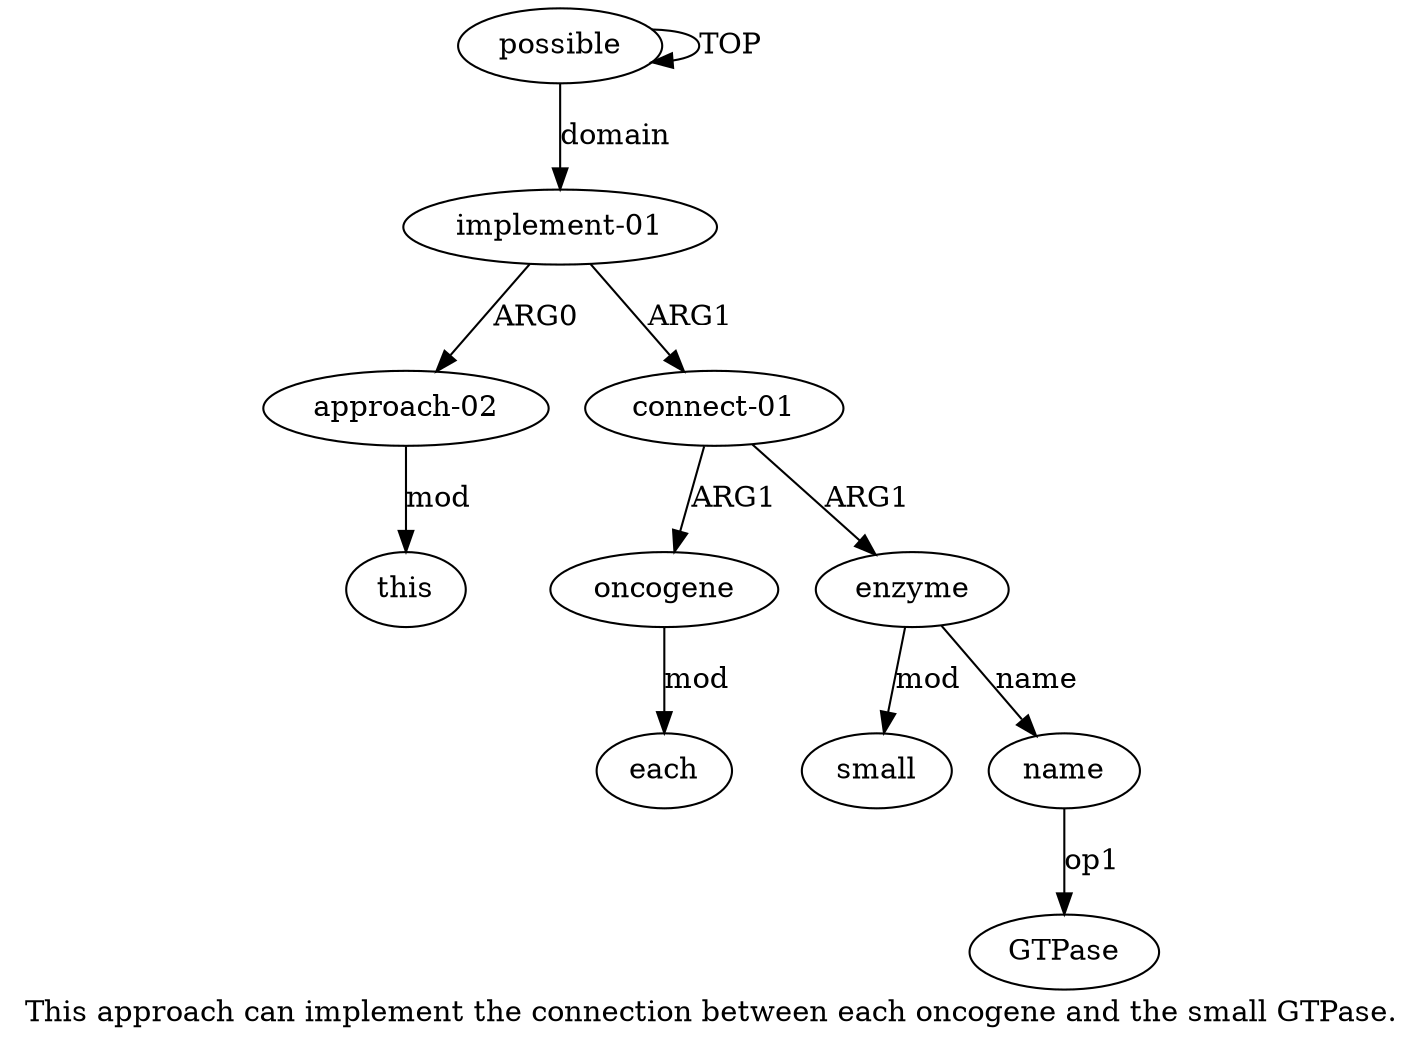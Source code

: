 digraph  {
	graph [label="This approach can implement the connection between each oncogene and the small GTPase."];
	node [label="\N"];
	"a8 GTPase"	 [color=black,
		gold_ind=-1,
		gold_label=GTPase,
		label=GTPase,
		test_ind=-1,
		test_label=GTPase];
	a1	 [color=black,
		gold_ind=1,
		gold_label="implement-01",
		label="implement-01",
		test_ind=1,
		test_label="implement-01"];
	a2	 [color=black,
		gold_ind=2,
		gold_label="approach-02",
		label="approach-02",
		test_ind=2,
		test_label="approach-02"];
	a1 -> a2 [key=0,
	color=black,
	gold_label=ARG0,
	label=ARG0,
	test_label=ARG0];
a4 [color=black,
	gold_ind=4,
	gold_label="connect-01",
	label="connect-01",
	test_ind=4,
	test_label="connect-01"];
a1 -> a4 [key=0,
color=black,
gold_label=ARG1,
label=ARG1,
test_label=ARG1];
a0 [color=black,
gold_ind=0,
gold_label=possible,
label=possible,
test_ind=0,
test_label=possible];
a0 -> a1 [key=0,
color=black,
gold_label=domain,
label=domain,
test_label=domain];
a0 -> a0 [key=0,
color=black,
gold_label=TOP,
label=TOP,
test_label=TOP];
a3 [color=black,
gold_ind=3,
gold_label=this,
label=this,
test_ind=3,
test_label=this];
a2 -> a3 [key=0,
color=black,
gold_label=mod,
label=mod,
test_label=mod];
a5 [color=black,
gold_ind=5,
gold_label=oncogene,
label=oncogene,
test_ind=5,
test_label=oncogene];
a6 [color=black,
gold_ind=6,
gold_label=each,
label=each,
test_ind=6,
test_label=each];
a5 -> a6 [key=0,
color=black,
gold_label=mod,
label=mod,
test_label=mod];
a4 -> a5 [key=0,
color=black,
gold_label=ARG1,
label=ARG1,
test_label=ARG1];
a7 [color=black,
gold_ind=7,
gold_label=enzyme,
label=enzyme,
test_ind=7,
test_label=enzyme];
a4 -> a7 [key=0,
color=black,
gold_label=ARG1,
label=ARG1,
test_label=ARG1];
a9 [color=black,
gold_ind=9,
gold_label=small,
label=small,
test_ind=9,
test_label=small];
a7 -> a9 [key=0,
color=black,
gold_label=mod,
label=mod,
test_label=mod];
a8 [color=black,
gold_ind=8,
gold_label=name,
label=name,
test_ind=8,
test_label=name];
a7 -> a8 [key=0,
color=black,
gold_label=name,
label=name,
test_label=name];
a8 -> "a8 GTPase" [key=0,
color=black,
gold_label=op1,
label=op1,
test_label=op1];
}
